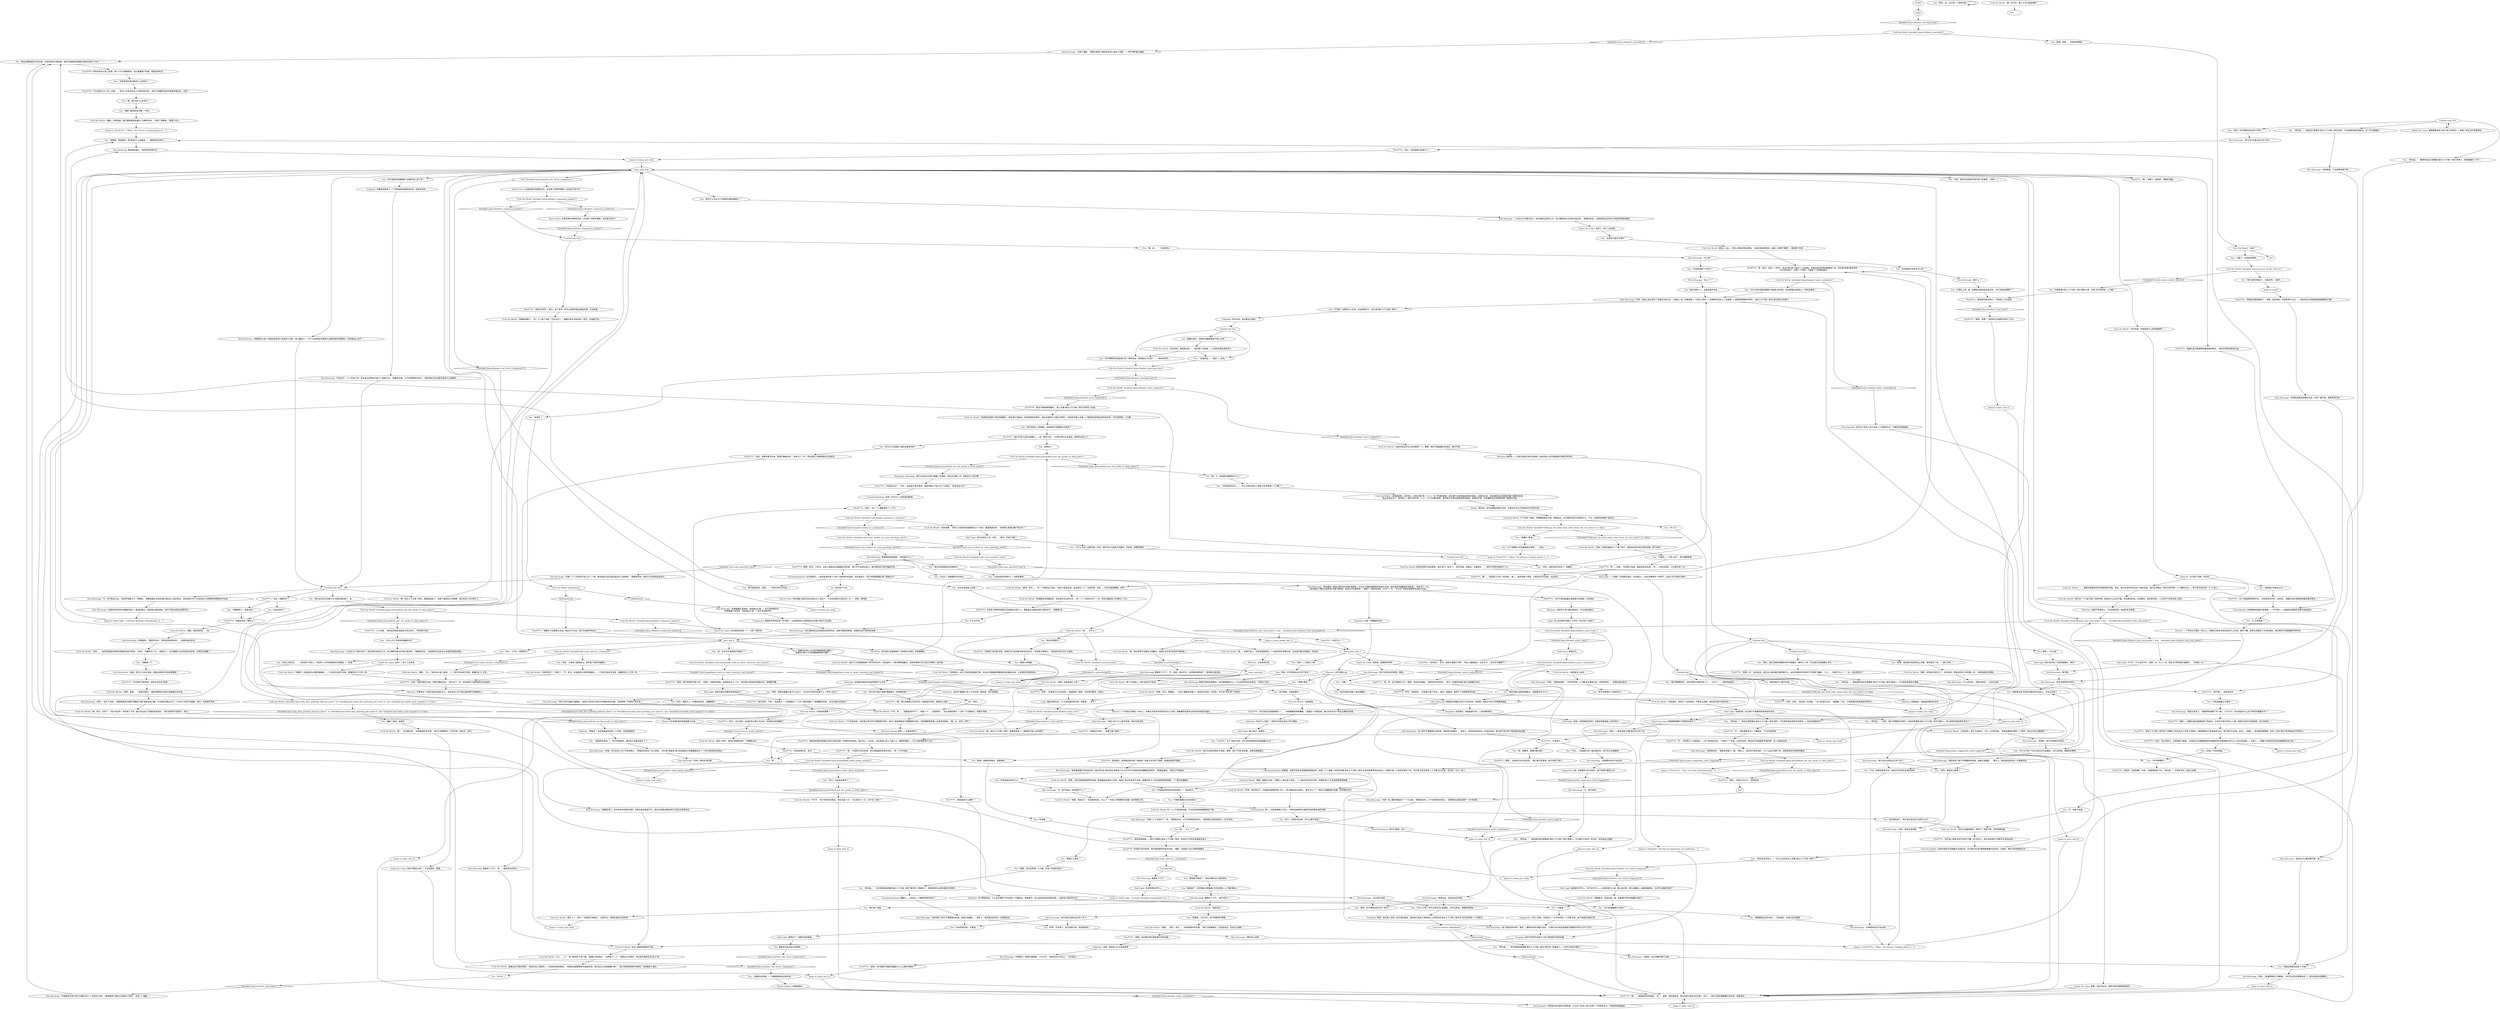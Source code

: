 # PLAZA / PISSFLAUBERT AND FTW
# Near Kineema, two young gentlemen wishing to introduce Martinaise to the SKULLS brand are idling away, looking at the beast of a motor carriage. It is possible to get their jackets if you succeed the red check.
# ==================================================
digraph G {
	  0 [label="START"];
	  1 [label="input"];
	  2 [label="Kim Kitsuragi: “即使没有，我也完全没问题。”"];
	  3 [label="Half Light: 暗示他们是了不起的骷髅头。来吧！"];
	  4 [label="Untitled hub"];
	  5 [label="Pissf****t: “是啊，没必要在我们面前展示你的权威。”"];
	  6 [label="Fuck the World: Variable[\"yard.cuno_clicked_on_cuno_punching_check\"]"];
	  7 [label="Variable[\"yard.cuno_clicked_on_cuno_punching_check\"]", shape=diamond];
	  8 [label="!(Variable[\"yard.cuno_clicked_on_cuno_punching_check\"])", shape=diamond];
	  9 [label="Fuck the World: Variable[\"yard.hangedman_tried_to_shoot_cunoesse_and_missed\"]"];
	  10 [label="Variable[\"yard.hangedman_tried_to_shoot_cunoesse_and_missed\"]", shape=diamond];
	  11 [label="!(Variable[\"yard.hangedman_tried_to_shoot_cunoesse_and_missed\"])", shape=diamond];
	  12 [label="Pissf****t: “你说的太对了，干弟，”金发男子表示赞同，挑衅地朝人行道上吐了口唾沫。“现在会怎么样？”"];
	  13 [label="Savoir Faire: 这里有两件狂野的夹克，还有两个狂野的警察，这会是巧合吗？"];
	  14 [label="Fuck the World: “去他妈的警察！！！”"];
	  15 [label="Composure: 警督的声音向往常一样平静——这是他用自己的配枪见证过暴力和死亡的证明。"];
	  16 [label="Pissf****t: “夹克怎么了？”"];
	  17 [label="You: “你为什么觉得那个组织会接受你呢？”"];
	  18 [label="You: “喂，金……”（压低声音。）"];
	  19 [label="Half Light: 这些家伙不吓人，*你*也不吓人——这里没我什么事。要么是祈求，要么是霸凌。或者两者都有。也许可以直接问他们？"];
	  20 [label="Kim Kitsuragi: “可能是因为他们的行为模式怎么个*非语言*法吧，”警督替两个叛逆少年做出了回答。“这是一个威胁。”"];
	  21 [label="Pissf****t: “话说，如果你看见辛迪，带我们像她问好，”他补充了一句，然后回到了他刚刚拜访过的虚空。"];
	  22 [label="Fuck the World: “哦耶，”另一个家伙也兴奋了起来。“一个真正的未来艺术家，就像阿诺·凡·艾克。”"];
	  23 [label="You: “那我就不确定了。她有点康米主义者的倾向。”"];
	  24 [label="Suggestion: 哦，这种需求*会*出现的。接下来我们要这么办："];
	  25 [label="Fuck the World: IsKimHere()"];
	  26 [label="IsKimHere()", shape=diamond];
	  27 [label="!(IsKimHere())", shape=diamond];
	  28 [label="You: “那是什么意思？”"];
	  29 [label="You: “骷髅头国王！把我们的脑袋做成干缩人头吧！”"];
	  30 [label="Conceptualization: 很遗憾。这两件夹克本来是要成就彼此的。如果一个人穿着一件背后写着‘弱水三千只取一尿饮’的夹克孤零零地站在街上，那就只是一个喜欢尿液的个体。而只靠‘花花世界我一人干翻’自己的话，坦白讲，又太一般了。"];
	  31 [label="Fuck the World: Variable[\"plaza.pissandfuck_asked_about_armour\"]"];
	  32 [label="Variable[\"plaza.pissandfuck_asked_about_armour\"]", shape=diamond];
	  33 [label="!(Variable[\"plaza.pissandfuck_asked_about_armour\"])", shape=diamond];
	  34 [label="Rhetoric: 这不是个问题，别深究。"];
	  35 [label="Pissf****t: “当然，当然，”金发男一边说着，一边飞快地点点头。“能理解。不过，干弟和我还是很感谢你的努力。”"];
	  36 [label="You: “我只想聊聊音乐，现在突然之间就冲突上了……太过了。”（紧张地摇摇头。）"];
	  37 [label="Kim Kitsuragi: “你想聊天？那我们就聊聊，小伙子们。”他的目光与你交汇。“问问他们。”"];
	  38 [label="Fuck the World: “是啊，老兄……”另一个很快加入进来。“我们只是说说话，高谈阔论一下。没有犯罪。而且……你也只是想聊聊，对吧？”"];
	  39 [label="Fuck the World: “不不不，”他飞快地向你保证，然后后退一步。“只比我们大一点，对不对，尿兄？”"];
	  40 [label="You: “炸了它！”"];
	  41 [label="Kim Kitsuragi: “哇哦，你们这些小伙子可真有野心，”警督的声音在广场上回荡。“还只是*预备役*就已经准备在计划颠覆骷颅头了？你们肯定能走的很远！”"];
	  42 [label="Untitled hub (02)"];
	  43 [label="You: “你打算把夹克送给我们吗？那样的话，拒绝就太不礼貌了。”（伸出你的手。）"];
	  44 [label="Jump to: [main_piss_hub]"];
	  45 [label="Logic: 坟上加坟那不就是个大坑吗？坑又有什么难的？"];
	  46 [label="Encyclopedia: 尽管他的词汇量似乎很贫瘠，不过这个年轻人至少在某一个领域有专长，尽管真的挺狭隘的。"];
	  47 [label="Fuck the World: “因为当一个人能干翻一切的时候，他其实什么也没干翻。而且那样的话，在我看来，感觉很光荣——让你的下体完全深入虚无。”"];
	  48 [label="Fuck the World: “如果现在我是个真正的骷髅头，我会把它顶起来，涂成棕榈树的颜色，然后在底部打上霓虹灯照亮！”他同伴衣服上写着一个更简单但却更加讲究的标语：‘花花世界我一人干翻’。"];
	  49 [label="You: “我为什么没在马丁内斯附近看到骷髅头？”"];
	  50 [label="Pissf****t: “他被吊死在一颗树上了。”"];
	  51 [label="Kim Kitsuragi: “什么事？”"];
	  52 [label="You: （提高你的声音。）“还不是预备役，都已经立志要当国王了？”"];
	  53 [label="Pissf****t: “你真他妈的老，老兄。”"];
	  54 [label="Logic: 据此判断的话，凡·艾克是某种音乐家。或者是……杀手？"];
	  55 [label="Fuck the World: “去你妈的，我才不会给你，”另一人厉声说道。“我爸爸是德尔塔的一个律师。他会让你交出警徽的！”"];
	  56 [label="Kim Kitsuragi: “没事的。反正我哪件都不会穿。”"];
	  57 [label="You: “我们换个话题。”"];
	  58 [label="Jump to: [main_piss_hub]"];
	  59 [label="Pissf****t: 你的吼声在大街上回荡，两个小伙子微微颤抖，低头看着脚下的鞋，假装没有听见。"];
	  60 [label="Jump to: [piss_hub_4]"];
	  61 [label="You: “我已经对自己的暴力行为感到很后悔了，金……”"];
	  62 [label="Half Light: 还因为刚才的震惊有些慌乱吗？"];
	  63 [label="You: “哇哦。我没意识到居然这么严重。那还是忘了吧。”（随它去吧。）"];
	  64 [label="Fuck the World: “没错！你能知道些什么？举个例子：谁能肯定旅社背后真的挂着一具尸体呢？”"];
	  65 [label="Fuck the World: Variable[\"plaza.flaubert_grave_endurance\"]"];
	  66 [label="Variable[\"plaza.flaubert_grave_endurance\"]", shape=diamond];
	  67 [label="!(Variable[\"plaza.flaubert_grave_endurance\"])", shape=diamond];
	  68 [label="Encyclopedia: 似乎这个年轻人至少在某一个领域有专长，尽管真的挺狭隘的。"];
	  69 [label="main_piss_hub"];
	  70 [label="Pissf****t: “他们身上拥有无穷无尽的*干翻一切*的范儿，因为非语言的*作案手法*臭名远扬。”"];
	  71 [label="Jump to: [main_piss_hub]"];
	  72 [label="Kim Kitsuragi: “工会在马丁内斯分担了一部分维持治安的工作，至少跟帮派有关的地方是这样，”警督回复到。“这就是附近没有多少有组织犯罪的原因。”"];
	  73 [label="Fuck the World: “你知道的，在马丁内斯这里搞搞气氛。给这台充满痛苦和磨难的旧机器加点油，让这里好好运转起来。”"];
	  74 [label="Kim Kitsuragi: “别跟我*呃*。这对你来说可能没问题，但是在我这里就不行。我们必须尝试把这种行为扼杀在萌芽状态。”"];
	  75 [label="Jump to: [main_piss_hub]"];
	  76 [label="piss_jacket_hub_1"];
	  77 [label="Drama: 我在想，这份诗情是来源于夹克，还是完全衍生于其他完全不同的东西？"];
	  78 [label="You: “你觉得这是个巧合吗？”"];
	  79 [label="Kim Kitsuragi: “怎么了？”"];
	  80 [label="You: “我们有两个人，这里有两件夹克……”"];
	  81 [label="You: “不过。如果有需求的话，知道它们的存在总是好的吧。”"];
	  82 [label="Pissf****t: “是的。”他用力点点头。“真他妈老。”"];
	  83 [label="You: “但是，你不想表达自己的个性吗？”"];
	  84 [label="Untitled hub (03)"];
	  85 [label="You: （压低声音。）“是的——夹克。”"];
	  86 [label="Fuck the World: “去你妈的，那就拿去吧……”他环顾广场四周——大家现在都注意到他了。"];
	  87 [label="Pissf****t: “冷血条子……”"];
	  88 [label="Fuck the World: (Variable[\"pier.cindy_first_greeting_balcony_done\"]  or  Variable[\"pier.cindy_first_greeting_pier_done\"])  and  Variable[\"pier.skulls_send_regards\"] == false"];
	  89 [label="(Variable[\"pier.cindy_first_greeting_balcony_done\"]  or  Variable[\"pier.cindy_first_greeting_pier_done\"])  and  Variable[\"pier.skulls_send_regards\"] == false", shape=diamond];
	  90 [label="!((Variable[\"pier.cindy_first_greeting_balcony_done\"]  or  Variable[\"pier.cindy_first_greeting_pier_done\"])  and  Variable[\"pier.skulls_send_regards\"] == false)", shape=diamond];
	  91 [label="Jump to: [main_piss_hub]"];
	  92 [label="You: “我很高兴你能这么问！”"];
	  93 [label="Empathy: 他并不欣赏你在两个小阿飞面前破坏他的权威。"];
	  94 [label="Fuck the World: Variable[\"plaza.flaubert_composure_jackets\"]"];
	  95 [label="Variable[\"plaza.flaubert_composure_jackets\"]", shape=diamond];
	  96 [label="!(Variable[\"plaza.flaubert_composure_jackets\"])", shape=diamond];
	  97 [label="You: “我必须回答吗？”"];
	  98 [label="You: “是的，我们也想变成酷炫的杀手骷髅头，像你们一样，不过我们没有骷髅头夹克！！！”"];
	  99 [label="You: “真可能是这样，没错……一件伟大的艺术作品！”"];
	  100 [label="Kim Kitsuragi: 警督扬起眉头，但却没有发表评论。"];
	  101 [label="Pissf****t: “小心深渊，”他的金发朋友指着自己的太阳穴，不安地补充到。"];
	  102 [label="Fuck the World: “这我能回答。很多男人一直在寻找*某一个人*。为了所谓的真爱，其实那不过是伪装成亲情的痴迷。追逐的兴奋，还有捕捉到之后填满你整个胸腔的空虚。”\n“我之前也说过了，很多男人一直在寻找*某一个人*。为了所谓的真爱，其实那不过是伪装成亲情的痴迷。追逐的兴奋，还有捕捉到之后填满你整个胸腔的空虚。”"];
	  103 [label="Jump to: [piss_hub_4]"];
	  104 [label="Fuck the World: 有那么一会儿，年轻人看起来有些困惑。“总是还能有更多的。最后一切都不重要了。直到那个时候……”"];
	  105 [label="You: “其实——还是忘了吧。”"];
	  106 [label="You: “为什么不呢？你可以真正的引起骚乱。也可以卧底。很硬核的那种。”"];
	  107 [label="Fuck the World: “喂，弱水三千只取一尿饮，看看是谁来了！做警察干缩人头的材料！”"];
	  108 [label="Savoir Faire: 你的想象力缺乏的实在是太令人沮丧了。不过你的确可以弥补这一点……没错，用问题。"];
	  109 [label="Rhetoric: 那好吧——让我们纵情于知识交换吧。这些年轻人似乎很渴望分享他们的信念。"];
	  110 [label="Authority: 这些家伙能给任何组织提供什么好处？"];
	  111 [label="Fuck the World: IsKimHere()"];
	  112 [label="IsKimHere()", shape=diamond];
	  113 [label="!(IsKimHere())", shape=diamond];
	  114 [label="You: （转向金。）“该死，我们不需要另外那件。你说你更像是‘弱水三千只取一尿饮’那种人，所以我帮你搞到那件夹克了！”"];
	  115 [label="You: “好吧。那我自己留着了。”"];
	  116 [label="Kim Kitsuragi: “好的。我完全没问题。”"];
	  117 [label="Untitled hub (03)"];
	  118 [label="Kim Kitsuragi: “我*已经*在表达自己的个性了。”"];
	  119 [label="Kim Kitsuragi: “这种需求永远不会出现。”"];
	  120 [label="Fuck the World: Variable[\"plaza.pissandfuck_put_the_punks_to_their_place\"]"];
	  121 [label="Variable[\"plaza.pissandfuck_put_the_punks_to_their_place\"]", shape=diamond];
	  122 [label="!(Variable[\"plaza.pissandfuck_put_the_punks_to_their_place\"])", shape=diamond];
	  123 [label="Endurance: 挖掘它们。"];
	  124 [label="You: “我明白了。”"];
	  125 [label="You: “好吧，我明白骷髅头是干什么的了，不过你们的特许权是什么？青年人失业？”"];
	  126 [label="Pissf****t: “喂，我们也能那么肛的好吗！就像道外有道，或者砖上加砖。”"];
	  127 [label="Fuck the World: “为了抓住一条鱼，你需要抛很多次饵，即便如此，也不确定你会不会抓到什么。不过，如果你炸掉整个湖的话……”"];
	  128 [label="Kim Kitsuragi: “这种需求永远不会出现。”"];
	  129 [label="Kim Kitsuragi: 警督低头看着自己的飞行员夹克，耸耸肩，明显对*自己*的制服很满意。"];
	  130 [label="Kim Kitsuragi: 警督叹了口气。“不，真的、真的不行。这样就过度改装了。要拒绝过度改装。”"];
	  131 [label="You: “没事了，这样毫无帮助。”"];
	  132 [label="Jump to: [piss_hub_4]"];
	  133 [label="Rhetoric: 尽管有这一切故作姿态的虚无主义，这些年轻人并不缺乏富有朝气的理想主义。"];
	  134 [label="Reaction Speed: 好吧——手套有线索了。"];
	  135 [label="Rhetoric: 让他发挥失常。"];
	  136 [label="Half Light: 哇哦。这我倒是没料到。你最好骄傲地穿上这件夹克！"];
	  137 [label="Half Light: 现在往夹克上说，然后……是的，开始*大喊*！"];
	  138 [label="You: “不过——知道我们有一套总是好的。说不定以后需要呢。”"];
	  139 [label="Fuck the World: Variable[\"yard.cuno_punched_cuno\"]"];
	  140 [label="Variable[\"yard.cuno_punched_cuno\"]", shape=diamond];
	  141 [label="!(Variable[\"yard.cuno_punched_cuno\"])", shape=diamond];
	  142 [label="Pissf****t: “如果你*没必要*回答，那我们也*没必要*把夹克交出去。”年轻男子摇摇头。“听起来你找不出什么理由。”"];
	  143 [label="Fuck the World: “知道。我们以为自己知道，但是这种想法又来自哪里呢？”"];
	  144 [label="Kim Kitsuragi: “呃哼。”他介入进来。“我很感激你对我那*残暴的汽車*表现出的兴趣，不过我必须阻止你了。针对RCM财产的威胁，我们一向是很严肃的。”"];
	  145 [label="Kim Kitsuragi: “他们通常会住在加姆洛克的燃尽区。或是开着颜色鲜艳、底盘发光的汽車到处游荡。”"];
	  146 [label="Fuck the World: “哦耶，当然知道，我们很愿意把知道的一切都告诉你。”他清了清喉咙。“那是个男人。”"];
	  147 [label="You: “别瞎搅和了。我是法律。”"];
	  148 [label="Fuck the World: Variable[\"plaza.flaubert_piss_told_jacket\"]  and    Variable[\"plaza.flaubert_fuck_told_jacket\"]"];
	  149 [label="Variable[\"plaza.flaubert_piss_told_jacket\"]  and    Variable[\"plaza.flaubert_fuck_told_jacket\"]", shape=diamond];
	  150 [label="!(Variable[\"plaza.flaubert_piss_told_jacket\"]  and    Variable[\"plaza.flaubert_fuck_told_jacket\"])", shape=diamond];
	  151 [label="Jump to: [piss_jacket_hub_1]"];
	  152 [label="Kim Kitsuragi: “穿衣服这个概念对我来说*的确*很熟悉，不过RCM警官穿那种夹克很不合适。除非他是*隐藏很深*的卧底，”他补充了一句。\n“穿衣服这个概念对我来说*的确*很熟悉。甚至比对你更熟悉，”他瞥了一眼你的装扮，补充了一句，“不过RCM警官穿那种夹克很不合适。”"];
	  153 [label="You: “警察公务需要。”"];
	  154 [label="Kim Kitsuragi: “我觉得这个案子不需要我们卧底。或者引起骚乱……事实上，我觉得这些夹克一点用都没有。”"];
	  155 [label="Pissf****t: “那到底是什么事呢？”"];
	  156 [label="Esprit de Corps: 当然了，除了工会本身。"];
	  157 [label="Fuck the World: “哦耶，我的意思是……咄。”"];
	  158 [label="You: “好吧，无所谓了。反正我自己有，而且挺好的。”"];
	  159 [label="Kim Kitsuragi: “随你怎么说吧。”"];
	  160 [label="Half Light: 去他的吧。反正我们不需要他有钱老爸的夹克。"];
	  161 [label="You: （转向金。）“我说过我更喜欢‘弱水三千只取一尿饮’那件，不过既然我没拿到另外那件——你应该拿着这件！”"];
	  162 [label="You: （转向金。）“既然你说自己更像是‘弱水三千只取一尿饮’那种人，那我就要另一件了。”"];
	  163 [label="You: （转向金。）“我说自己更喜欢‘弱水三千只取一尿饮’那件，不过如果你喜欢就给你。另一件也挺酷的。”"];
	  164 [label="You: “呃，随便吧。那两件都归我了。”"];
	  165 [label="Pissf****t: “这个问题是种修辞手法，”他举起张开的手，回复到。“骷髅头是贝斯梅特纳最恶毒的帮派。”"];
	  166 [label="Fuck the World: “哇哦……拜托，老兄……”他举高摊开的手掌。“我们只是聊聊天。只是说说话，这没什么错吧。”"];
	  167 [label="Authority: 没错！把这些小伙子逼进角落！"];
	  168 [label="Pissf****t: “安静一点！”此刻此刻，虚无主义叛逆者已经所剩无几。站在你面前的年轻男子吓得魂飞魄散。“什么……你想干什么？！！这，这些夹克吗？”"];
	  169 [label="Fuck the World: Variable[\"plaza.flaubert_grave_logic\"]"];
	  170 [label="Variable[\"plaza.flaubert_grave_logic\"]", shape=diamond];
	  171 [label="!(Variable[\"plaza.flaubert_grave_logic\"])", shape=diamond];
	  172 [label="Pissf****t: “那台汽車真够残暴的，”背上写着‘弱水三千只取一尿饮’的年轻人说道。"];
	  173 [label="You: “不，我真不知道。”"];
	  174 [label="Kim Kitsuragi: “如果骷髅头发现你，他会掏出匕首，一言不发地刺伤你。”\n“如果骷髅头发现你，他会掏出匕首，一言不发地刺伤你。”"];
	  175 [label="Jump to: [Pissf****t: \"\"Mhm.\" He throws a longing glance a...\"]"];
	  176 [label="Pissf****t: “我们不是*认证的*骷髅头——呃，暂时不是。一旦我们弄出点名堂来，就有机会加入了。”"];
	  177 [label="Pissf****t: “我的意思就是——我们*全都是*弱水三千只取一尿饮。而且这个世界本来就毫无意义。”"];
	  178 [label="Fuck the World: “呃……为什么？”"];
	  179 [label="Kim Kitsuragi: 警督叹了口气。“我……很欣赏这份努力。”"];
	  180 [label="Esprit de Corps: 当然了，除了工会本身。"];
	  181 [label="Kim Kitsuragi: “工会在马丁内斯分担了一部分维持治安的工作，至少跟帮派有关的地方是这样，”警督回复到。“这就是附近没有多少有组织犯罪的原因。”"];
	  182 [label="Untitled hub"];
	  183 [label="You: “不可能！如果有什么的话，在这种情况下，我才是*弱水三千只取一尿饮*。”"];
	  184 [label="You: “为什么不呢？你可以真正的引起骚乱。也可以卧底。很硬核的那种。”"];
	  185 [label="Fuck the World: “这就是屎。”"];
	  186 [label="Fuck the World: “好吧，我们明白了。你看起来就像坨屎一样——我们看起来光彩照人。那又怎么了？”年轻人的眼睛里闪烁着一丝同情的光芒。"];
	  187 [label="You: “皮夹克穿在我身上肯定挺酷的……”"];
	  188 [label="Kim Kitsuragi: “你很英勇，不过我哪件都不穿。”"];
	  189 [label="You: “你不会碰巧知道被害人的盔甲怎么样了吧？”"];
	  190 [label="Kim Kitsuragi: “这是个威胁，”警督代替两个叛逆的年轻人做出了回答。“一种严重的暴力威胁。”"];
	  191 [label="Kim Kitsuragi: “你朝一个12岁的孩子脸上打了一拳。我觉得自己在这里还是没什么阻碍的，”警督回复到。他的口气没有明显的变化。"];
	  192 [label="Untitled hub (03)"];
	  193 [label="You: “是啊，我猜你说得对。我是很老。”"];
	  194 [label="Fuck the World: “哦耶，我早就已经忘记了。你也会的。等到虚无找上你的那一天。”他用食指划过喉咙。"];
	  195 [label="Jump to: [main_piss_hub]"];
	  196 [label="You: “好吧，跟你说话真是件很不得了的事情。”[离开。]"];
	  197 [label="Pissf****t: “哦耶——骷髅头象征着拥抱死亡和虚无，它存在于我们所有人心里，是我们未来行动的载体。死亡和虚无。”"];
	  198 [label="Fuck the World: 年轻人困惑地看着你们俩。"];
	  199 [label="You: “还有别的吗？”"];
	  200 [label="Pissf****t: “而且，你必须承认，这样很抓人眼球。大风笛手正在缓慢却稳定地朝着将经济基础建立在它之上的方向发展——注意了——拿媒介本身来传达信息就是势在必行的。”"];
	  201 [label="You: “你觉得他们的夹克怎么样？”"];
	  202 [label="Kim Kitsuragi: “不，我不知道。你在暗示什么？”"];
	  203 [label="You: “你是谁？”"];
	  204 [label="Jump to: [end]"];
	  205 [label="Fuck the World: Variable[\"plaza.flaubert_leave_midgreet\"]"];
	  206 [label="Variable[\"plaza.flaubert_leave_midgreet\"]", shape=diamond];
	  207 [label="!(Variable[\"plaza.flaubert_leave_midgreet\"])", shape=diamond];
	  208 [label="Fuck the World: “你居然信了？”他笑了。“不，老兄，辛迪是彻头彻尾的骷髅头。一个真正的未来艺术家，就像阿诺·凡·艾克一样。”"];
	  209 [label="Kim Kitsuragi: “我*已经*在表达自己的个性了。”"];
	  210 [label="Encyclopedia: 贝斯梅特纳或者贝斯莫蒂——*不朽者*——是瑞瓦肖西部的犯罪辛迪加组织。"];
	  211 [label="Pissf****t: “骷髅头不会跟猪头说话。彼此也不交谈。他们只会破坏和战斗。”"];
	  212 [label="You: “没事。”"];
	  213 [label="Fuck the World: “跟不上了，是吗？”年轻男子摇摇头。“当然可以，那我们就试点别的吧。”"];
	  214 [label="Kim Kitsuragi: “如果你还有别的问题要问他们，那就赶紧问，然后我们继续调查。我可不想在这里多浪费时间。”"];
	  215 [label="Rhetoric: 我很不愿意承认，不过奇怪的是，他说的有点道理。"];
	  216 [label="Pissf****t: “似乎我们只能思考，但却永远无法*知道*。”"];
	  217 [label="Fuck the World: “哦耶。骷髅头辛迪！”他整个人都兴奋了起来。“一个真正的未来艺术家，就像阿诺·凡·艾克或者是里特维德。”"];
	  218 [label="You: “所以，你是在说我老了？！”"];
	  219 [label="You: “呃……”"];
	  220 [label="Pissf****t: “还有，他被吊死了。”"];
	  221 [label="Jump to: [Pissf****t: \"\"Mhm.\" He throws a longing glance a...\"]"];
	  222 [label="You: “但是，你不想表达自己的个性吗？”"];
	  223 [label="You: “我穿着这身可怕的衣服去抓可怕的人。这也太压抑了。”"];
	  224 [label="You: “*警察*事务。”"];
	  225 [label="Authority: 对于警督来说，介入这件事是个好主意吗？不要回应，直接离开。你之后还有机会回来处理——按你自己喜欢的方式。"];
	  226 [label="Kim Kitsuragi: “我觉得这个案子不需要我们卧底。或者引起骚乱……事实上，我觉得这些夹克一点用都没有。”"];
	  227 [label="Empathy: 奇怪。他们身上没有一丝仇恨的痕迹。感觉他们是出于某种道义上的责任而‘弱水三千只取一尿饮’和‘花花世界我一人干翻’的。"];
	  228 [label="You: “妈的，我配不上一件酷炫的夹克，我糟糕透了。”"];
	  229 [label="Empathy: 这是真的。他就是做不到——这叫做同理心。"];
	  230 [label="Fuck the World: “你知道吗，死条子？去你妈的，不是这么回事，我的夹克是不会给你的！”"];
	  231 [label="Fuck the World: “千万别告诉她，说你是从尿兄和干弟那里听来的，好吗？我觉得她自己想要那双手套。”他的眼睛里带着一丝恳求的意味。“酷一点，老兄，好吗？”"];
	  232 [label="Authority: 你出什么问题了？现在你只是在这些小阿飞赋权。"];
	  233 [label="Pissf****t: “啊……”他的脸上闪过一丝恐惧。“我……我没有那个意思。只是玩玩文字游戏，仅此而已。”"];
	  234 [label="You: “呃……什么？”"];
	  235 [label="You: “这是个可怕的隐喻。”"];
	  236 [label="Fuck the World: Variable[\"TASK.get_the_dead_body_down_from_the_tree_done\"] == false"];
	  237 [label="Variable[\"TASK.get_the_dead_body_down_from_the_tree_done\"] == false", shape=diamond];
	  238 [label="!(Variable[\"TASK.get_the_dead_body_down_from_the_tree_done\"] == false)", shape=diamond];
	  239 [label="You: “*骷髅头*是谁？”"];
	  240 [label="Fuck the World: “你不知道？你到底是什么样的警察啊？”"];
	  241 [label="You: “关于*骷髅头*的话题就到这里吧。”（总结。）"];
	  242 [label="Pissf****t: “因为我们也能像他们一样病态又恶毒。你等着瞧吧。”"];
	  243 [label="Pissf****t: “话说，如果你看见辛迪，带我们像她问好，”他补充了一句，然后回到了他刚刚拜访过的虚空。"];
	  244 [label="You: “你知道这里发生的凶杀案吗？”（指向院子。）"];
	  245 [label="Kim Kitsuragi: “那要我怎么做？知道这里有两个妄想的小流氓，有兴趣加入一个专门以劫車和杀警察为主要领域的犯罪团伙，然后就这么走开？”"];
	  246 [label="Kim Kitsuragi: 警督看起来很困惑。“你在暗示什么？”"];
	  247 [label="Kim Kitsuragi: “好吧，我这么说只是为了结束这次的讨论：从理论上讲，如果我是一个失足小青年——如果我已经走上了这条路——那我觉得两种声明中，‘弱水三千只取一尿饮’是比较有力的那个。”"];
	  248 [label="You: “拜托，金，这只是一个思想训练！”"];
	  249 [label="Kim Kitsuragi: “我不会穿那件夹克的。”"];
	  250 [label="Kim Kitsuragi: “我*已经*在表达自己的个性了。”"];
	  251 [label="Kim Kitsuragi: 警督注意到你很激动，张开嘴想要说什么，不过后来还是决定放弃，只是摇了摇头。"];
	  252 [label="Fuck the World: “是啊，老兄。就像是……已经一脚踏进坟墓了。难怪你对未来一无所知。你不会*活到*那个时候的。”"];
	  253 [label="end"];
	  254 [label="Pissf****t: “那就应该是棕榈树了，就像，崧蓝绿色。狗屁热带什么的……”他似梦似幻地凝视着曷城警督的汽車。"];
	  255 [label="Fuck the World: “这部分陈述你可以好好斟酌一下，警察：我们不是骷髅头的成员。暂时不是。”"];
	  256 [label="Rhetoric: 这些孩子词汇量还是有的，不过可能没脑子。"];
	  257 [label="Kim Kitsuragi: “好吧，”警督耸耸肩。“‘花花世界我一人干翻’似乎更适合你，考虑到你的……英勇的退出尝试。”"];
	  258 [label="Empathy: 你可以的。没必要这么残忍。"];
	  259 [label="You: （转向金。）“我知道你说自己更像是‘弱水三千只取一尿饮’那种人，不过我还是想自己留着。”"];
	  260 [label="You: “但是，你不想表达自己的个性吗？”"];
	  261 [label="Fuck the World: 黑发年轻男子站在那里，垂头丧气。起风了。“我不知道，埃里克。外面很冷……”他终于还是对朋友开了口。"];
	  262 [label="Kim Kitsuragi: “挑个更好的时间吧，警官。”警督的声音冷酷又坚定。“在我们对付完这些想成为警察杀手的小伙子*之后*。”"];
	  263 [label="Fuck the World: Variable[\"plaza.pissandfuck_put_the_punks_to_their_place\"]"];
	  264 [label="Variable[\"plaza.pissandfuck_put_the_punks_to_their_place\"]", shape=diamond];
	  265 [label="!(Variable[\"plaza.pissandfuck_put_the_punks_to_their_place\"])", shape=diamond];
	  266 [label="Fuck the World: Variable[\"plaza.flaubert_composure_jackets\"]"];
	  267 [label="Variable[\"plaza.flaubert_composure_jackets\"]", shape=diamond];
	  268 [label="!(Variable[\"plaza.flaubert_composure_jackets\"])", shape=diamond];
	  269 [label="Esprit de Corps: 你总是疯狂的那一个，对吧？那好吧。"];
	  270 [label="You: “我不会再用这个来取悦你了。”"];
	  271 [label="You: “所以，你是在告诉我，你什么都不知道？”"];
	  272 [label="Fuck the World: “是啊，部落……”他表示赞同。“像这种警車应该有合适骷髅头的价值……”"];
	  273 [label="Pissf****t: “呃，”年轻男子目光呆滞，用充满渴望的声音评论到。“有一个叫辛迪的……”"];
	  274 [label="You: “这里的气氛还不够吗？”"];
	  275 [label="You: “所以你只是在*假装*跟骷髅头一样卑鄙恶毒了？”"];
	  276 [label="Pissf****t: “呃，首先，这是一个声明，*未必*就代表了我这个人的特质，尽管这样的声明的确很有个性。而且我*的确*喜欢尿尿……”\n“你已经知道了，这是一个声明，不是我个人性格的描述。”"];
	  277 [label="Fuck the World: Variable[\"plaza.flaubert_red_check_composure\"]"];
	  278 [label="Variable[\"plaza.flaubert_red_check_composure\"]", shape=diamond];
	  279 [label="!(Variable[\"plaza.flaubert_red_check_composure\"])", shape=diamond];
	  280 [label="Jump to: [main_piss_hub]"];
	  281 [label="You: “喂，我*只有*42岁好吗！”"];
	  282 [label="Fuck the World: “那个不用担心。我们会弥补不足的。”"];
	  283 [label="Fuck the World: “你撒谎！辛迪是彻头彻尾的骷髅头。一个真正的未来艺术家，就像阿诺·凡·艾克一样。”"];
	  284 [label="You: “那就成了，我觉得自己更像是‘花花世界我一人干翻’那种人。”"];
	  285 [label="Variable[\"plaza.jacket_suggestion_need_triggered\"]"];
	  286 [label="Variable[\"plaza.jacket_suggestion_need_triggered\"]", shape=diamond];
	  287 [label="!(Variable[\"plaza.jacket_suggestion_need_triggered\"])", shape=diamond];
	  288 [label="Esprit de Corps: 警督，站在你左边，通常对他们都是很宽容的。"];
	  289 [label="You: （转向金。）“还记得我说我想要‘弱水三千只取一尿饮’那件吗？我拿到了——你可以拿另外那件！”"];
	  290 [label="Esprit de Corps: 警督看着年轻人脱下身上的夹克——带着一种淡淡的消遣意味。"];
	  291 [label="Fuck the World: Variable[\"yard.hanged_pointed_at_cunoesse\"]"];
	  292 [label="Variable[\"yard.hanged_pointed_at_cunoesse\"]", shape=diamond];
	  293 [label="!(Variable[\"yard.hanged_pointed_at_cunoesse\"])", shape=diamond];
	  294 [label="Fuck the World: “妈的闭嘴，”年轻人从紧闭的齿缝里挤出几个词来，眼里满是惊恐。“你是想让害我们暴尸街头吗？”"];
	  295 [label="You: 要来夹克给你自己和警督。"];
	  296 [label="You: Variable[\"plaza.flaubert_red_check_composure\"]"];
	  297 [label="Variable[\"plaza.flaubert_red_check_composure\"]", shape=diamond];
	  298 [label="!(Variable[\"plaza.flaubert_red_check_composure\"])", shape=diamond];
	  299 [label="Savoir Faire: 这里有两件狂野的夹克，还有两个狂野的警察，这会是*巧合*吗？"];
	  300 [label="Half Light: 不不不！什么也别*问*。狡猾一点，吓人一点。男孩子们梦想成为骷髅头……利用这一点！"];
	  301 [label="You: （指着你的衣服。）“你看看我穿的这身垃圾！”"];
	  302 [label="Fuck the World: Variable[\"tc.pornotuning\"]"];
	  303 [label="Variable[\"tc.pornotuning\"]", shape=diamond];
	  304 [label="!(Variable[\"tc.pornotuning\"])", shape=diamond];
	  305 [label="some_quickery"];
	  306 [label="Jump to: [piss_hub_4]"];
	  307 [label="Fuck the World: Variable[\"plaza.flaubert_total_cunt\"]"];
	  308 [label="Variable[\"plaza.flaubert_total_cunt\"]", shape=diamond];
	  309 [label="!(Variable[\"plaza.flaubert_total_cunt\"])", shape=diamond];
	  310 [label="Kim Kitsuragi: “这些小阿飞什么都不知道。我们还是走吧。”"];
	  311 [label="Kim Kitsuragi: “好像是吧，”警督评论到。“特别是考虑到你的……英勇的退出尝试。”"];
	  312 [label="Kim Kitsuragi: 警督叹了口气。“我们该走了。”"];
	  313 [label="Authority: 这些叫*骷髅头*的人不仅仅是一种权威。他们是神明。"];
	  314 [label="Untitled hub"];
	  315 [label="Kim Kitsuragi: “很好——我希望你*不要*表达自己的个性。”"];
	  316 [label="You: “你是说骷髅头辛迪吗？”"];
	  317 [label="You: “威胁？很好。我喜欢。”"];
	  318 [label="Jump to: [piss_hub_4]"];
	  319 [label="Kim Kitsuragi: “你试过打一个12岁的小孩，而且差点还把自己搞了个筋疲力尽，”警督回复着，口气没有明显的变化。“我觉得自己在这里还是没什么阻碍的。”"];
	  320 [label="Jump to: [piss_hub_4]"];
	  321 [label="Fuck the World: “但是要用没有威胁性，而且绝对合法的方式，”另一个人飞快地补充了一句，然后对着朋友小声嘀咕了几句。"];
	  322 [label="Perception (Hearing): ‘我们之后会从内部干翻整个系统的，现在先冷静一点。伤害会以十倍计算。’"];
	  323 [label="Pissf****t: 年轻男子默默举起两只手指放在太阳穴上，想象着扣动扳机发射子弹的样子。“嘶嘶嘶-啪。”"];
	  324 [label="Pissf****t: “可以到此为止了吗，还是……”其中一件夹克的主人不耐烦地问到。“我们不需要参加你的秘密耳语派对，对吧？”"];
	  325 [label="Pissf****t: “该死，”另一个人重重地叹了一口气。"];
	  326 [label="You: “请解释一下。”"];
	  327 [label="Fuck the World: “就是这样。”"];
	  328 [label="Electrochemistry: 把它们填满，宝贝！"];
	  329 [label="Pissf****t: “我，呃，这只是理论工作，警察。没有现实基础。”他转向自己的同伴：“老兄，如果现在我们是认证骷髅头的话……”"];
	  330 [label="Fuck the World: “哦，老兄，当然了！”他大叫出声，然后停了下来，脑子还在加工问题的其余部分。“我们他妈的不是孩子，老兄！”"];
	  331 [label="Fuck the World: “我们认为这更像是两个特许权的合并，你知道的——我们俩和骷髅头。我真觉得我们可以给它多增加一些东西。”"];
	  332 [label="You: （转向黑发年轻人。）“为什么你的夹克上写着‘花花世界我一人干翻’？”"];
	  333 [label="Pissf****t: “无所谓了，老兄。娘炮才需要工作呢。”年轻人皱起眉头，忿忿不平。“反正你也理解不了。”"];
	  334 [label="Kim Kitsuragi: “他们之所以被称为骷髅头，是因为当你在大街正中央被枪杀的时候，流浪狗唯一不啃的只有头骨。”"];
	  335 [label="Pissf****t: “弱水三千只取一尿饮这个词概括了发生在这个世界上的挣扎，事物是被它们的表象定义的，而不是它们本身。而且——我猜——这也跟社群精神、未来，还有*真正*欣赏彼此的不同有关。”"];
	  336 [label="Fuck the World: Variable[\"plaza.flaubert_lacks_vocabulary\"]"];
	  337 [label="Variable[\"plaza.flaubert_lacks_vocabulary\"]", shape=diamond];
	  338 [label="!(Variable[\"plaza.flaubert_lacks_vocabulary\"])", shape=diamond];
	  339 [label="You: “为什么每次遇到变酷的*可能性*的时候，你总是摆出这种高人一等的态度呢？”"];
	  340 [label="You: “你知道我在暗示什么。”"];
	  341 [label="You: “我们应该把那些夹克搞到手。”"];
	  342 [label="Pissf****t: “是啊，老兄，小声点。当有人假装自己是骷髅头的时候，他们可不会掉以轻心。我们甚至还不是*预备役*呢。”"];
	  343 [label="Fuck the World: “看看这坨可爱的狗屎！”黑发年轻人指着你——然后转向他的朋友。“如果到处跟警察称兄道弟的话，我们还怎么变成骷髅头啊？！我们还是赶紧离开这里吧，免得被别人看见。”"];
	  344 [label="Jump to: [Pissf****t: \"\"Mhm.\" He throws a longing glance a...\"]"];
	  345 [label="Fuck the World: Variable[\"church.ravers_inside_church\"]"];
	  346 [label="Variable[\"church.ravers_inside_church\"]", shape=diamond];
	  347 [label="!(Variable[\"church.ravers_inside_church\"])", shape=diamond];
	  348 [label="You: “我们没时间管这个。还是走吧。”[离开。]"];
	  349 [label="You: “你们知道骷髅头辛迪吗？”"];
	  350 [label="Pissf****t: “嗯。”他瞥了一眼锐影，满眼的渴望。"];
	  351 [label="You: “相信我，我知道的。我*知道*什么是幽灵。”（揉揉你的太阳穴。）"];
	  352 [label="You: 绝对是个巧合。"];
	  353 [label="Pissf****t: “该死的*哲学*，老兄。有了哲学，你可以用哲学做出激进的事。正当的事。”"];
	  354 [label="You: “等等，花花世界我一人干翻，你有个有钱的老爸？”"];
	  355 [label="Untitled hub (02)"];
	  356 [label="You: “为什么不呢？这两件是一对的。我们可以引起真正的骚动。去卧底。很硬核那种。”"];
	  357 [label="You: “当然，这些夹克吓到你了。挺酷的。”"];
	  358 [label="Fuck the World: “是啊，当你问起那套盔甲的时候，那姑娘就会絮叨个没完。她是个真正的未来艺术家，就像阿诺·凡·艾克或者是里特维德。一个真正的骷髅头。”"];
	  359 [label="Jump to: [main_piss_hub]"];
	  360 [label="You: “别惹我，小伙子们。我可是那种坏警察。”"];
	  361 [label="You: “我知道你什么都不知道。”"];
	  362 [label="You: “我当然知道了，我只是在测试你们这帮小伙子。”"];
	  363 [label="Fuck the World: “……就能在更短的时间内得到更多的鱼。而且，因为宝贵的时间正在飞快的流逝，我们必须想出一种花花世界我一人干翻的办法——而不是沉浸在某*一个人*身上。”"];
	  364 [label="You: “*你*想穿哪件？”"];
	  365 [label="You: “先生们，我需要你们的夹克。”"];
	  366 [label="Fuck the World: “我能看见，亮如白昼。哦，如果我们现在是骷髅头就好了……”"];
	  367 [label="Kim Kitsuragi: “你想知道我会穿哪件夹克，对吧？都不穿。我两件都不穿。”"];
	  368 [label="Pissf****t: “好吧，去他妈的。”年轻男人脱下夹克。“给你，拿着吧。我受不了这种悲惨的玩意。”"];
	  369 [label="Fuck the World: “不不，呃……”他看起来吓坏了。“他是一个……志愿律师……彻头彻尾的婊子。引用一下法律条文，刷盘子洗碗……”"];
	  370 [label="You: （转向金。）“还记得我说我想要‘弱水三千只取一尿饮’那件吗？我拿到了！真希望我可以给你搞到另外那件……”"];
	  371 [label="Esprit de Corps: 警督略微被眼下这种情况逗乐了。"];
	  372 [label="You: （转向金。）“我知道你说你更像是‘弱水三千只取一尿饮’那种人，不过我们只有这一件夹克，而且我自己想要。”"];
	  373 [label="You: 等等——怎么做？"];
	  374 [label="Kim Kitsuragi: “我完全可以哪件都不要，谢了。”"];
	  375 [label="Pissf****t: “我不能了。我没有夹克……”"];
	  376 [label="Pissf****t: “所以，你觉得我们知道什么？”"];
	  377 [label="Pissf****t: “呃……没错，”年轻男子说道，看起来很没自信。“你……你应该退后，让沉默主宰一切。”"];
	  378 [label="Jump to: [Empathy: \"He did not appreciate you undermini...\"]"];
	  379 [label="Jump to: [Half Light: \"A threat? Retaliate immediately. Yo...\"]"];
	  380 [label="You: 什么也不说。"];
	  381 [label="Fuck the World: “哦，我已经等不及要加入骷髅头。底盘灯实在是*该死的*咄咄逼人。”"];
	  382 [label="piss_hub_4"];
	  383 [label="Pissf****t: “啊……”他看起来有些困惑。“呃……是啊，我的意思是，我们目前只是在说*实践*，所以……我们无意损害骷髅头的名声。或者是你。”"];
	  384 [label="Fuck the World: 另一个人不安地扭动着，不过还在继续偷瞄警督的汽車。"];
	  385 [label="Kim Kitsuragi: “装饰着幼稚文字的皮夹克？他们传达的‘意识形态’能帮助小伙子们对于生活和时尚的糟糕选择辩护。”警督耸耸肩。“我反正不是粉丝。”"];
	  386 [label="Kim Kitsuragi: “做什么？”"];
	  387 [label="You: “大家会拿夹克做什么？当然是穿啊。”"];
	  388 [label="You: “从理论上讲，金，如果我们要没收这些夹克，*你*可能会穿哪件？”"];
	  389 [label="Pissf****t: “这并不是说骷髅头就是婊子和混球。正好相反……”"];
	  390 [label="Pissf****t: 没有回应。金发叛逆青年挠了挠脸颊，故意让目光四下游移。他看起来很不舒服。"];
	  391 [label="You: “你这么说的话……”（转向两个年轻人，然后用一只手指悄悄自己的脑袋。）“狗食！”"];
	  392 [label="Fuck the World: “喂，弱水三千只取一尿饮，看看是谁来了！是那个霸凌别人的警察。他已经没人可以欺负了。”"];
	  393 [label="Pissf****t: “哦耶，没错！”年轻男子互相赞许地点了点头。"];
	  394 [label="You: “这不是屎，这是迪斯科……”"];
	  395 [label="Fuck the World: “没错！你能知道什么呢？”"];
	  396 [label="Empathy: 就像谋杀。或者是浪费你的生命。"];
	  397 [label="Fuck the World: “别跟他说那个，”另一个人插了进来，不过太迟了。“骷髅头是不会闲谈的，老兄。辛迪就不会。”"];
	  398 [label="Pissf****t: “不，”年轻男子一边摇摇头，一边飞快地回复到。“不是同一个辛迪。从城外来的。她完全不知道盔甲手套的事，这一点是肯定的。”"];
	  399 [label="Kim Kitsuragi: “真是太荒谬了。”警督愤怒地瞥了你一眼。“小伙子们，你们知道为什么这个帮派叫骷髅头吗？”"];
	  400 [label="Half Light: 像小婊子一样害怕……"];
	  401 [label="Kim Kitsuragi: “你朝一个小女孩开了一枪，”警督回复到，口气没有明显的变化。“我想我在这里还是有*一点*余地的。”"];
	  402 [label="Pissf****t: “是啊，我们他妈的不是小孩！”他瞥了一眼你的搭档，快速地补充了一句：“而且我们没他妈的刚谁对抗。情绪很冷静。”"];
	  403 [label="Rhetoric: ‘预备役？’肯定是等级体系的一个术语。可能是底层的。"];
	  404 [label="Conceptualization: 也许是真的——被吊起来的男人只是一场表演中的道具，我们是观众，而艺术家就隐藏在某个黑暗之中？"];
	  405 [label="Pissf****t: “像这种时髦的屎黄色活动头骨肯定是一件很好的战利品。我们可以，比如说，在后视镜上挂上干缩人头！警察的脑袋……吓人的部落装饰什么的。”"];
	  406 [label="You: “你的言辞让人很困惑。你到底是不是骷髅头的成员？”"];
	  407 [label="You: “所以，小子们，想喂狗吗？”"];
	  408 [label="Kim Kitsuragi: “我不太明白你的意思，警探。”"];
	  409 [label="Pissf****t: “他妈的，我很抱歉，兄弟。”他羞愧地低下头。“我只是……不喜欢对抗，就这么回事……”"];
	  410 [label="You: “为什么？”"];
	  411 [label="You: “为什么马丁内斯没有骷髅头呢？”"];
	  412 [label="Fuck the World: Variable[\"pier.cindy_rhetoric_communist\"]"];
	  413 [label="Variable[\"pier.cindy_rhetoric_communist\"]", shape=diamond];
	  414 [label="!(Variable[\"pier.cindy_rhetoric_communist\"])", shape=diamond];
	  415 [label="You: “其实，辛迪本人跟我说过，她不是个很好的骷髅头。”"];
	  416 [label="Kim Kitsuragi: 警督叹了口气。"];
	  417 [label="Half Light: 他明白了。消极对抗型奉承。"];
	  418 [label="Kim Kitsuragi: “好的。我完全没问题。”"];
	  419 [label="Pissf****t: “是啊，”金发男子点头回复到。“我们离开这里吧。条子利用了我们。”"];
	  420 [label="Half Light: 一个威胁？立即展开报复。你会看见——他们会像树叶一样倒下。这些小伙子根本*没种*。"];
	  421 [label="You: “我会去警局查你们的记录，半夜闯进你们俩的家，趁你们俩他妈的睡得正香的时候杀了你们！！！”"];
	  422 [label="Kim Kitsuragi: “你用一支上膛的枪瞄准了一个小女孩，”警督回复到，口气没有明显的变化。“我想我在这里还是有*一点*余地的。”"];
	  423 [label="Pissf****t: “是啊，”金发男子点头回复到。“我就是这个意思。你年轻的要命，别担心。”"];
	  424 [label="Jump to: [piss_hub_4]"];
	  425 [label="Conceptualization: 这是一对活力二人组的起源故事。"];
	  426 [label="Fuck the World: “天啦……”他的双肩被沉甸甸的悲痛压的抬不起来。“好吧，”他最终开了口。“我明白了。反正骷髅头也没有真正的标语，这真是太愚蠢了。”"];
	  427 [label="Fuck the World: Variable[\"plaza.flaubert_greeting_done\"]"];
	  428 [label="Variable[\"plaza.flaubert_greeting_done\"]", shape=diamond];
	  429 [label="!(Variable[\"plaza.flaubert_greeting_done\"])", shape=diamond];
	  430 [label="You: “非语言？”"];
	  431 [label="Fuck the World: “哦。一旦我们加入，你肯定就能明白——在虚空将你吞噬之前，这会是你看见的最后一样东西。”"];
	  432 [label="You: “等一下，犯罪团伙要推销干什么？”"];
	  433 [label="You: （转向金发年轻人。）“为什么你的夹克上写着‘弱水三千只取一尿饮’？”"];
	  434 [label="Esprit de Corps: 相信我，跟随我的领导。"];
	  435 [label="Jump to: [piss_hub_4]"];
	  436 [label="You: “小伙子们，有了*这些*夹克，你们肯定很快就会变成骷髅头之王！”"];
	  437 [label="Kim Kitsuragi: “都不要。”"];
	  438 [label="Pissf****t: “那他妈的是闪电丸！”年轻男人大叫起来。"];
	  439 [label="Fuck the World: Variable[\"plaza.flaubert_nonverbal\"]"];
	  440 [label="Variable[\"plaza.flaubert_nonverbal\"]", shape=diamond];
	  441 [label="!(Variable[\"plaza.flaubert_nonverbal\"])", shape=diamond];
	  442 [label="You: “是啊，但是……去他妈的警察。”"];
	  443 [label="Kim Kitsuragi: “不。你不能这么说。”他的声音像刀子一样锋利。“警察冒着生命危险保护瑞瓦肖人民的安全，然而这种小阿飞只会拿加入杀警察的犯罪团伙开玩笑。”"];
	  444 [label="Fuck the World: “凶杀？”"];
	  445 [label="You: “你确定骷髅头会说这种话？”"];
	  446 [label="Kim Kitsuragi: “反正我不会穿。”"];
	  447 [label="Conceptualization: 骷髅头——现在有一个强势的组织名称了。"];
	  448 [label="You: “我的衣服让我感觉很难过，我需要找点*乐子*。”"];
	  449 [label="Kim Kitsuragi: “这个案子不需要我们去卧底。或者是引起骚动……事实上，我觉得这些夹克一点用也没有。我只是不想*他们*再穿着这些衣服。”"];
	  450 [label="Untitled hub (04)"];
	  451 [label="You: “我能去哪里找到这个‘辛迪’？”"];
	  452 [label="Drama: 他*的确*指的就是骷髅头辛迪。"];
	  453 [label="Kim Kitsuragi: “但是我没有，”警督突然插了一嘴。“事实上，我非常不喜欢他们，为了让自己冷静下来，我愿意把你们俩带回警局。”"];
	  454 [label="Fuck the World: “喂……没必要这样。”他举起摊开的手掌。“我们只是聊聊天。开开玩笑。放松点，老兄。”"];
	  455 [label="Fuck the World: Variable[\"plaza.pissandfuck_put_the_punks_to_their_place\"]"];
	  456 [label="Variable[\"plaza.pissandfuck_put_the_punks_to_their_place\"]", shape=diamond];
	  457 [label="!(Variable[\"plaza.pissandfuck_put_the_punks_to_their_place\"])", shape=diamond];
	  458 [label="Jump to: [Pissf****t: \"\"Yep.\" He nods enthusiastically. \"O...\"]"];
	  459 [label="You: “有道理。”"];
	  460 [label="Jump to: [main_piss_hub]"];
	  461 [label="Rhetoric: 你可没那么说。"];
	  462 [label="Encyclopedia: 啊——听起来像是认识论。一种完全被思考占据到开始怀疑本身的领域。"];
	  463 [label="You: ……"];
	  464 [label="piss_hub_2"];
	  465 [label="Fuck the World: “这绝对是真正的骷髅头会说的话，不过我们也没打算侵害骷髅头的名声。正相反，我们只是来推销它的。”"];
	  466 [label="Jump to: [piss_hub_4]"];
	  467 [label="Fuck the World: “什么……不！”他飞快地四下看了看。“骷髅头没有国王，”他停顿了一下。“我是这么觉得的，而且我们甚至还没*加入*呢……”"];
	  468 [label="Fuck the World: “我可以告诉你我们不是谁，警察。我们*不是*告密者，混球或者骷髅头。”"];
	  469 [label="Suggestion: 对话一结束，你就穿上了‘花花世界我一人干翻’夹克。接下来就交给我们吧……"];
	  470 [label="Kim Kitsuragi: “不，他不会的。”"];
	  471 [label="Kim Kitsuragi: “没事的。我不会穿那件夹克的。”"];
	  472 [label="Pissf****t: “不，”他的嘴里发出一个爆破音。“不过辛迪知道。”"];
	  473 [label="Empathy: 你果断地结束了一个可能演变成闹剧的形势，他喜欢这样。"];
	  474 [label="Pissf****t: “是啊，你们警察不是要问骷髅头什么之类的问题吗？”"];
	  475 [label="Esprit de Corps: 再也不要这么做了。不过说得好，警探。"];
	  476 [label="Jump to: [piss_hub_4]"];
	  477 [label="Pissf****t: “我们走吧，干弟！”金发男子——显然是松了一口气--紧张地瞥了一眼堵塞的交通。“反正这里已经没戏了。”"];
	  478 [label="Kim Kitsuragi: “什么也别说。”他转过身去。“让他们走吧。”"];
	  479 [label="Pissf****t: “老头，没关系的。在他的伟大被认可之前，你早就已经死翘翘了。”"];
	  480 [label="Shivers: 一个年轻女子跪在一块冰上，好像在寻找多年前丢失的什么东西。她弯下腰，直到右耳碰到了冰冷的海水。她在聆听冰块慢慢裂开的声音。"];
	  481 [label="You: “你是更像‘弱水三千只取一尿饮’那种人呢，还是‘花花世界我一人干翻’？”"];
	  482 [label="Fuck the World: “哦耶，我说过了，完全就是坨屎。怎么了？”年轻人的眼睛里闪烁着一丝同情的火花。"];
	  483 [label="Inland Empire: 这倒是真的。"];
	  484 [label="Pissf****t: 年轻男子目光呆滞，用充满渴望的声音评论到。“哦耶，辛迪是个名正言顺的骷髅头……”"];
	  485 [label="You: “我需要借走这件夹克……你知道的，免得以后有需要。”"];
	  486 [label="You: “你当然是对的。不要紧。”"];
	  487 [label="Empathy: 这是一声解脱的叹息。"];
	  488 [label="Half Light: 你没觉得有多吓人。"];
	  489 [label="You: “拜托……”"];
	  490 [label="Pissf****t: “你已经说过她是骷髅头了……”他带着歉意地嘟囔着。“我最后一次看见她，她正在码头的一栋旧公寓附近闲荡。”"];
	  491 [label="Kim Kitsuragi: “好吧。”曷城警督调了调眼镜。“你们听见这位警探的话了。现在他有些问题要问。”"];
	  492 [label="You: “你是在暗示我可能有什么危险吗？”"];
	  493 [label="Jump to: [Half Light: \"A threat? Retaliate immediately. Yo...\"]"];
	  494 [label="Fuck the World: “喂！先打住！那人又怎么能知道呢？”"];
	  495 [label="Pissf****t: “如果是艺术呢……或者只是个幽灵？”"];
	  496 [label="You: “不是的。一个男人死了，我们需要答案。”"];
	  497 [label="You: “这件夹克是怎么回事？”"];
	  498 [label="Pissf****t: “骷髅头是贝斯梅特纳最恶毒的帮派。”他的声音听起来很兴奋。"];
	  499 [label="Fuck the World: “有史以来最恶毒的一帮疯子！抢劫汽車，还有飙車追逐。”"];
	  500 [label="You: “凡·艾克是谁？”"];
	  501 [label="You: “我看你们俩小子对现代舞曲挺感兴趣的？”\n“我看你们俩小子对阳极舞曲挺感兴趣的？”"];
	  502 [label="You: “金，也许你不该那样吓唬他们？”"];
	  503 [label="Fuck the World: “或者是坟上加坟。”"];
	  504 [label="Shivers: 一个年轻女子跪在一块冰上，好像在寻找多年前丢失的什么东西。她跟着耳机里传出来的信号轻轻点着头。"];
	  505 [label="Fuck the World: “我的个老天，甚至比我想到还老！”他爆笑出声。"];
	  506 [label="You: “褴褛飞旋的后院吊着一个男人。”"];
	  0 -> 1
	  1 -> 428
	  2 -> 184
	  2 -> 83
	  3 -> 437
	  4 -> 318
	  4 -> 361
	  4 -> 36
	  4 -> 422
	  5 -> 167
	  6 -> 8
	  6 -> 7
	  7 -> 139
	  8 -> 246
	  9 -> 10
	  9 -> 11
	  10 -> 402
	  11 -> 292
	  12 -> 425
	  13 -> 267
	  14 -> 479
	  15 -> 145
	  16 -> 76
	  17 -> 243
	  18 -> 51
	  19 -> 366
	  20 -> 421
	  21 -> 133
	  22 -> 21
	  23 -> 284
	  24 -> 286
	  25 -> 26
	  25 -> 27
	  26 -> 174
	  27 -> 211
	  28 -> 354
	  29 -> 86
	  30 -> 262
	  31 -> 32
	  31 -> 33
	  32 -> 359
	  33 -> 218
	  34 -> 363
	  34 -> 92
	  34 -> 173
	  35 -> 195
	  36 -> 378
	  37 -> 474
	  38 -> 321
	  39 -> 424
	  40 -> 364
	  41 -> 418
	  42 -> 43
	  42 -> 85
	  42 -> 29
	  43 -> 427
	  44 -> 69
	  45 -> 169
	  46 -> 148
	  47 -> 215
	  48 -> 406
	  49 -> 72
	  50 -> 157
	  51 -> 201
	  51 -> 78
	  52 -> 41
	  53 -> 193
	  53 -> 219
	  54 -> 307
	  55 -> 471
	  56 -> 451
	  57 -> 213
	  58 -> 69
	  59 -> 492
	  60 -> 383
	  61 -> 263
	  62 -> 477
	  63 -> 194
	  64 -> 496
	  65 -> 66
	  65 -> 67
	  66 -> 103
	  67 -> 329
	  68 -> 148
	  69 -> 196
	  69 -> 296
	  69 -> 240
	  69 -> 49
	  69 -> 498
	  69 -> 245
	  69 -> 189
	  69 -> 350
	  70 -> 465
	  71 -> 69
	  72 -> 156
	  73 -> 110
	  74 -> 198
	  75 -> 69
	  76 -> 105
	  76 -> 434
	  76 -> 333
	  77 -> 127
	  78 -> 79
	  79 -> 80
	  80 -> 247
	  81 -> 128
	  82 -> 253
	  83 -> 209
	  84 -> 353
	  84 -> 18
	  85 -> 427
	  86 -> 43
	  86 -> 85
	  87 -> 138
	  87 -> 164
	  88 -> 89
	  88 -> 90
	  89 -> 317
	  90 -> 452
	  91 -> 69
	  92 -> 165
	  93 -> 198
	  94 -> 96
	  94 -> 95
	  95 -> 84
	  96 -> 13
	  97 -> 142
	  98 -> 168
	  99 -> 100
	  100 -> 44
	  101 -> 411
	  102 -> 77
	  103 -> 383
	  104 -> 276
	  105 -> 222
	  106 -> 154
	  107 -> 69
	  108 -> 75
	  109 -> 314
	  110 -> 275
	  110 -> 125
	  111 -> 112
	  111 -> 113
	  112 -> 289
	  113 -> 383
	  114 -> 250
	  115 -> 116
	  116 -> 344
	  117 -> 162
	  117 -> 290
	  117 -> 163
	  117 -> 260
	  118 -> 376
	  119 -> 24
	  120 -> 121
	  120 -> 122
	  121 -> 322
	  122 -> 432
	  123 -> 65
	  124 -> 120
	  125 -> 334
	  126 -> 504
	  127 -> 40
	  127 -> 236
	  128 -> 344
	  129 -> 490
	  129 -> 229
	  130 -> 71
	  131 -> 345
	  132 -> 383
	  133 -> 228
	  134 -> 91
	  135 -> 489
	  136 -> 55
	  137 -> 356
	  138 -> 119
	  139 -> 140
	  139 -> 141
	  140 -> 191
	  141 -> 320
	  142 -> 153
	  142 -> 302
	  143 -> 216
	  144 -> 330
	  145 -> 382
	  146 -> 221
	  147 -> 50
	  148 -> 149
	  148 -> 150
	  149 -> 300
	  150 -> 151
	  151 -> 76
	  152 -> 389
	  152 -> 487
	  153 -> 155
	  154 -> 81
	  154 -> 115
	  155 -> 225
	  156 -> 274
	  157 -> 311
	  158 -> 159
	  159 -> 344
	  160 -> 161
	  160 -> 114
	  160 -> 371
	  161 -> 472
	  162 -> 375
	  163 -> 188
	  164 -> 419
	  165 -> 210
	  166 -> 5
	  167 -> 37
	  168 -> 259
	  169 -> 170
	  169 -> 171
	  170 -> 123
	  171 -> 103
	  172 -> 48
	  173 -> 499
	  174 -> 15
	  175 -> 351
	  176 -> 17
	  176 -> 124
	  177 -> 484
	  178 -> 97
	  178 -> 153
	  178 -> 302
	  179 -> 198
	  180 -> 283
	  181 -> 180
	  182 -> 416
	  182 -> 23
	  183 -> 258
	  184 -> 227
	  185 -> 490
	  185 -> 229
	  186 -> 462
	  187 -> 129
	  188 -> 451
	  189 -> 473
	  190 -> 421
	  191 -> 192
	  192 -> 392
	  192 -> 443
	  192 -> 220
	  192 -> 61
	  193 -> 459
	  194 -> 478
	  195 -> 69
	  197 -> 335
	  198 -> 467
	  199 -> 50
	  200 -> 235
	  200 -> 460
	  201 -> 386
	  202 -> 482
	  203 -> 469
	  204 -> 254
	  205 -> 206
	  205 -> 207
	  206 -> 255
	  207 -> 172
	  208 -> 21
	  209 -> 158
	  209 -> 486
	  210 -> 500
	  211 -> 382
	  212 -> 368
	  213 -> 58
	  214 -> 379
	  215 -> 148
	  216 -> 272
	  217 -> 244
	  218 -> 456
	  219 -> 74
	  220 -> 147
	  220 -> 199
	  221 -> 351
	  222 -> 251
	  223 -> 129
	  224 -> 252
	  225 -> 203
	  225 -> 349
	  226 -> 158
	  226 -> 486
	  227 -> 111
	  228 -> 369
	  229 -> 136
	  230 -> 160
	  231 -> 134
	  232 -> 400
	  233 -> 38
	  234 -> 177
	  235 -> 364
	  236 -> 238
	  236 -> 239
	  237 -> 396
	  238 -> 64
	  239 -> 241
	  240 -> 34
	  241 -> 175
	  242 -> 120
	  243 -> 133
	  244 -> 445
	  245 -> 192
	  246 -> 341
	  246 -> 365
	  246 -> 342
	  247 -> 285
	  247 -> 183
	  248 -> 248
	  249 -> 106
	  249 -> 223
	  250 -> 81
	  250 -> 115
	  251 -> 186
	  252 -> 54
	  254 -> 367
	  255 -> 109
	  256 -> 45
	  257 -> 270
	  258 -> 42
	  259 -> 375
	  260 -> 118
	  261 -> 420
	  262 -> 93
	  263 -> 265
	  263 -> 266
	  264 -> 403
	  265 -> 101
	  266 -> 268
	  266 -> 269
	  267 -> 84
	  268 -> 151
	  269 -> 325
	  270 -> 35
	  271 -> 328
	  272 -> 144
	  273 -> 31
	  274 -> 104
	  275 -> 126
	  276 -> 336
	  277 -> 280
	  277 -> 279
	  278 -> 301
	  279 -> 19
	  280 -> 69
	  281 -> 506
	  282 -> 394
	  283 -> 21
	  284 -> 312
	  285 -> 288
	  285 -> 287
	  286 -> 470
	  287 -> 30
	  288 -> 383
	  289 -> 56
	  290 -> 117
	  291 -> 293
	  291 -> 294
	  292 -> 423
	  293 -> 6
	  294 -> 137
	  295 -> 297
	  296 -> 298
	  296 -> 299
	  297 -> 278
	  298 -> 278
	  299 -> 94
	  300 -> 437
	  300 -> 374
	  301 -> 483
	  302 -> 304
	  302 -> 305
	  303 -> 130
	  304 -> 71
	  305 -> 193
	  305 -> 282
	  305 -> 219
	  306 -> 383
	  307 -> 309
	  307 -> 310
	  308 -> 393
	  309 -> 107
	  310 -> 495
	  311 -> 426
	  312 -> 57
	  312 -> 327
	  313 -> 69
	  314 -> 161
	  314 -> 355
	  314 -> 114
	  314 -> 371
	  314 -> 373
	  315 -> 87
	  316 -> 399
	  317 -> 454
	  318 -> 383
	  319 -> 192
	  320 -> 383
	  321 -> 323
	  322 -> 12
	  323 -> 380
	  324 -> 281
	  325 -> 291
	  326 -> 143
	  327 -> 360
	  328 -> 103
	  329 -> 448
	  330 -> 264
	  331 -> 73
	  332 -> 102
	  333 -> 276
	  334 -> 435
	  335 -> 200
	  336 -> 338
	  336 -> 339
	  337 -> 46
	  338 -> 68
	  339 -> 247
	  340 -> 202
	  341 -> 387
	  342 -> 404
	  343 -> 410
	  344 -> 351
	  345 -> 347
	  345 -> 348
	  346 -> 505
	  347 -> 481
	  348 -> 204
	  349 -> 485
	  350 -> 69
	  351 -> 100
	  352 -> 108
	  353 -> 397
	  354 -> 370
	  355 -> 98
	  355 -> 63
	  356 -> 450
	  357 -> 247
	  358 -> 244
	  359 -> 69
	  360 -> 166
	  361 -> 237
	  362 -> 499
	  363 -> 47
	  364 -> 409
	  365 -> 178
	  366 -> 203
	  366 -> 349
	  367 -> 249
	  368 -> 230
	  369 -> 231
	  370 -> 447
	  371 -> 315
	  372 -> 2
	  373 -> 3
	  374 -> 451
	  375 -> 316
	  376 -> 44
	  377 -> 233
	  378 -> 93
	  379 -> 421
	  380 -> 145
	  381 -> 303
	  382 -> 242
	  382 -> 501
	  382 -> 502
	  382 -> 407
	  382 -> 412
	  383 -> 466
	  384 -> 401
	  385 -> 340
	  385 -> 358
	  386 -> 388
	  387 -> 152
	  388 -> 438
	  389 -> 256
	  390 -> 385
	  391 -> 179
	  392 -> 69
	  393 -> 132
	  394 -> 185
	  395 -> 313
	  396 -> 195
	  397 -> 88
	  398 -> 453
	  399 -> 197
	  400 -> 436
	  401 -> 234
	  402 -> 62
	  403 -> 52
	  404 -> 352
	  404 -> 497
	  404 -> 99
	  405 -> 273
	  406 -> 176
	  407 -> 391
	  408 -> 482
	  408 -> 212
	  410 -> 440
	  411 -> 181
	  412 -> 414
	  412 -> 415
	  413 -> 182
	  414 -> 22
	  415 -> 208
	  416 -> 488
	  417 -> 295
	  418 -> 30
	  420 -> 4
	  421 -> 59
	  422 -> 234
	  423 -> 54
	  424 -> 383
	  425 -> 325
	  426 -> 326
	  427 -> 429
	  427 -> 430
	  428 -> 439
	  429 -> 205
	  430 -> 25
	  431 -> 135
	  432 -> 332
	  433 -> 277
	  434 -> 408
	  434 -> 503
	  435 -> 383
	  436 -> 468
	  437 -> 249
	  438 -> 308
	  439 -> 441
	  439 -> 442
	  440 -> 20
	  441 -> 190
	  442 -> 444
	  443 -> 214
	  444 -> 507
	  444 -> 131
	  445 -> 384
	  446 -> 184
	  446 -> 83
	  447 -> 226
	  448 -> 129
	  449 -> 87
	  450 -> 261
	  450 -> 357
	  451 -> 491
	  452 -> 134
	  453 -> 455
	  454 -> 475
	  455 -> 457
	  455 -> 458
	  456 -> 39
	  457 -> 82
	  458 -> 82
	  459 -> 177
	  460 -> 69
	  461 -> 224
	  461 -> 449
	  461 -> 395
	  461 -> 187
	  462 -> 362
	  462 -> 28
	  462 -> 271
	  464 -> 381
	  464 -> 431
	  465 -> 433
	  465 -> 276
	  466 -> 383
	  467 -> 343
	  468 -> 390
	  469 -> 262
	  470 -> 372
	  471 -> 106
	  471 -> 223
	  472 -> 398
	  473 -> 319
	  474 -> 60
	  475 -> 60
	  476 -> 383
	  477 -> 14
	  479 -> 346
	  480 -> 306
	  481 -> 438
	  482 -> 462
	  483 -> 337
	  484 -> 413
	  485 -> 128
	  486 -> 417
	  487 -> 461
	  488 -> 493
	  488 -> 446
	  489 -> 369
	  490 -> 232
	  491 -> 476
	  492 -> 324
	  493 -> 421
	  494 -> 463
	  495 -> 405
	  496 -> 377
	  497 -> 16
	  498 -> 210
	  499 -> 70
	  500 -> 480
	  501 -> 331
	  502 -> 9
	  503 -> 257
	  504 -> 306
	  505 -> 53
	  506 -> 146
}

